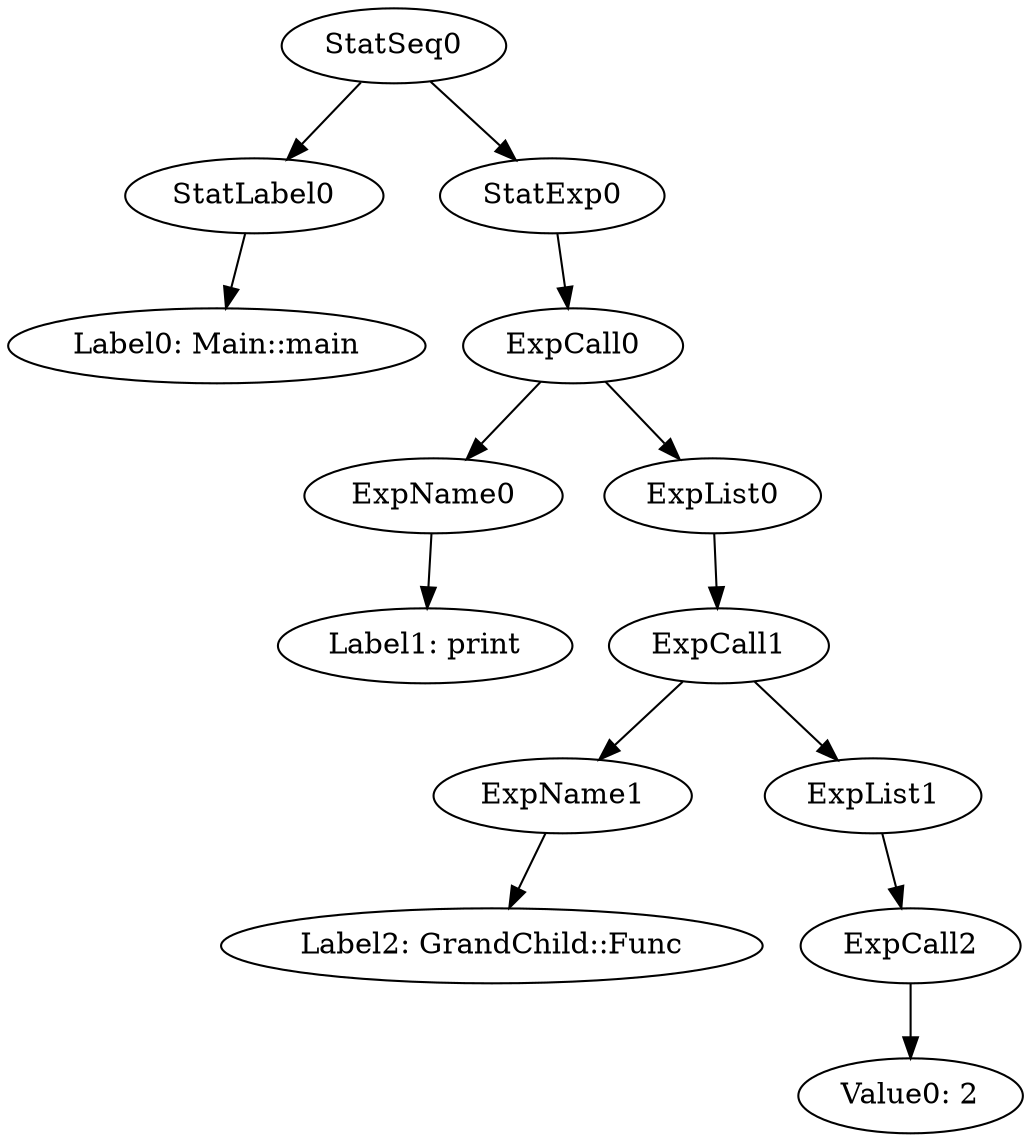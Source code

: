 digraph {
	ordering = out;
	ExpList0 -> ExpCall1;
	ExpList1 -> ExpCall2;
	ExpCall1 -> ExpName1;
	ExpCall1 -> ExpList1;
	ExpName1 -> "Label2: GrandChild::Func";
	StatExp0 -> ExpCall0;
	StatLabel0 -> "Label0: Main::main";
	ExpCall0 -> ExpName0;
	ExpCall0 -> ExpList0;
	ExpCall2 -> "Value0: 2";
	StatSeq0 -> StatLabel0;
	StatSeq0 -> StatExp0;
	ExpName0 -> "Label1: print";
}

